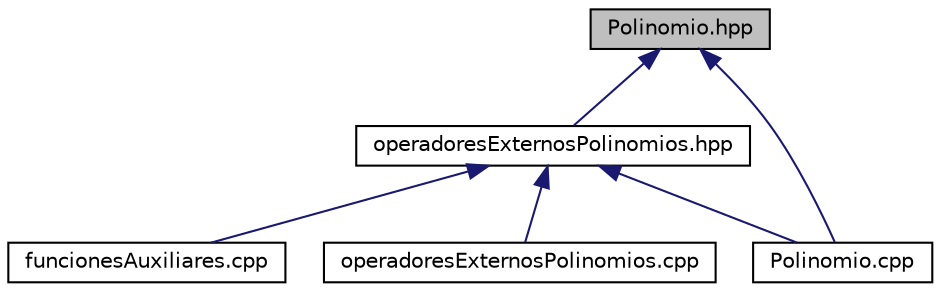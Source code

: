 digraph "Polinomio.hpp"
{
  edge [fontname="Helvetica",fontsize="10",labelfontname="Helvetica",labelfontsize="10"];
  node [fontname="Helvetica",fontsize="10",shape=record];
  Node1 [label="Polinomio.hpp",height=0.2,width=0.4,color="black", fillcolor="grey75", style="filled", fontcolor="black"];
  Node1 -> Node2 [dir="back",color="midnightblue",fontsize="10",style="solid",fontname="Helvetica"];
  Node2 [label="operadoresExternosPolinomios.hpp",height=0.2,width=0.4,color="black", fillcolor="white", style="filled",URL="$operadoresExternosPolinomios_8hpp.html",tooltip="Ficheros con operadores de monomios y polinomios. "];
  Node2 -> Node3 [dir="back",color="midnightblue",fontsize="10",style="solid",fontname="Helvetica"];
  Node3 [label="funcionesAuxiliares.cpp",height=0.2,width=0.4,color="black", fillcolor="white", style="filled",URL="$funcionesAuxiliares_8cpp.html",tooltip="Código de las funciones auxiliares para el programa principal de la práctica 2. "];
  Node2 -> Node4 [dir="back",color="midnightblue",fontsize="10",style="solid",fontname="Helvetica"];
  Node4 [label="operadoresExternosPolinomios.cpp",height=0.2,width=0.4,color="black", fillcolor="white", style="filled",URL="$operadoresExternosPolinomios_8cpp.html",tooltip="Fichero que contiene el código de las funciones de la clase Polinomio. "];
  Node2 -> Node5 [dir="back",color="midnightblue",fontsize="10",style="solid",fontname="Helvetica"];
  Node5 [label="Polinomio.cpp",height=0.2,width=0.4,color="black", fillcolor="white", style="filled",URL="$Polinomio_8cpp.html",tooltip="Fichero que contiene el código de las funciones de la clase Polinomio. "];
  Node1 -> Node5 [dir="back",color="midnightblue",fontsize="10",style="solid",fontname="Helvetica"];
}
